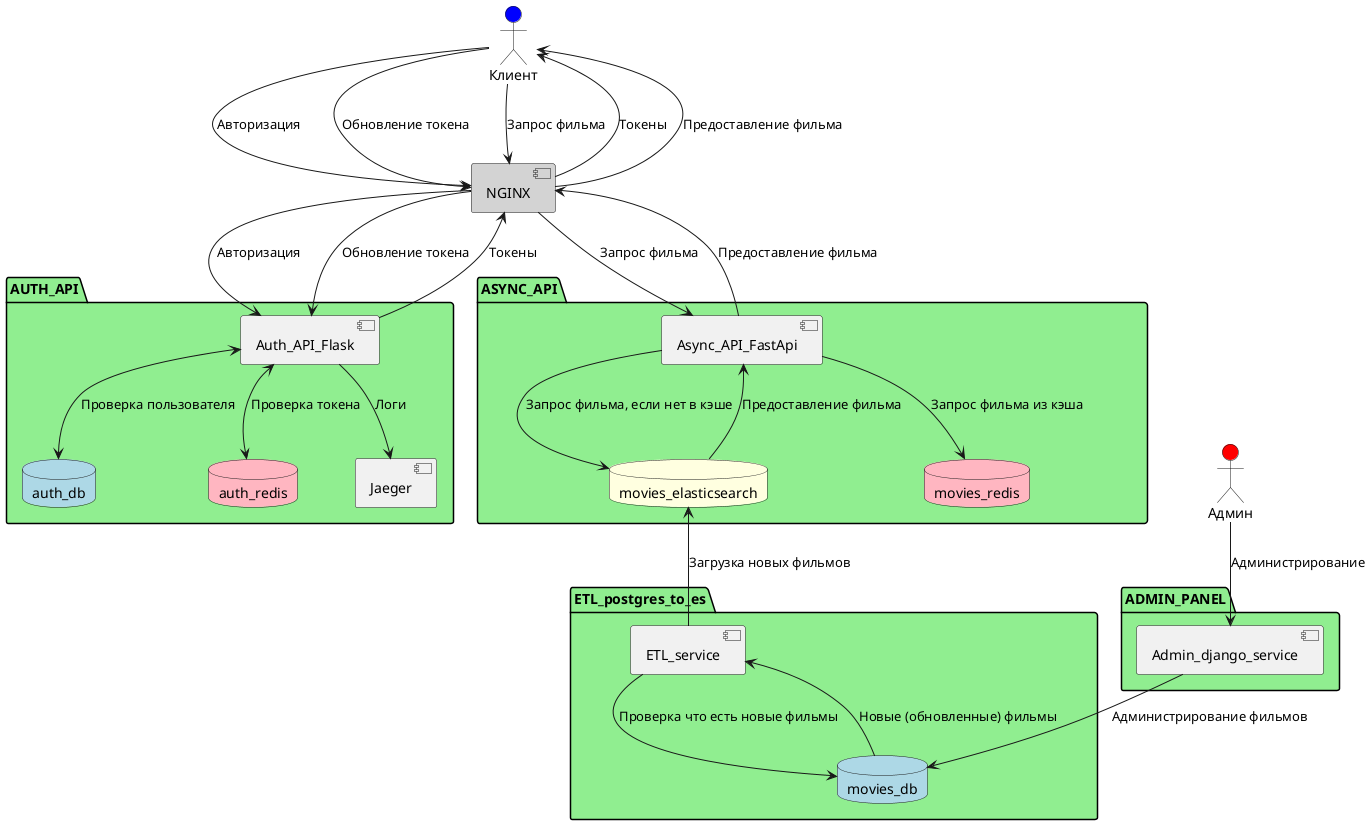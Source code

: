 @startuml
skinparam componentStyle uml2
skinparam PackageBackgroundColor LightGreen
actor Клиент as Client #Blue
actor Админ as Admin #Red

component NGINX #LightGrey


package ADMIN_PANEL {
    component Admin_django_service
}

package AUTH_API {
    component Auth_API_Flask
    database auth_db #LightBlue
    database auth_redis #LightPink
    component Jaeger
}

package ASYNC_API {
    component Async_API_FastApi
    database movies_redis #LightPink
    database movies_elasticsearch #LightYellow
}

package ETL_postgres_to_es {
    component ETL_service
    database movies_db #LightBlue
}


Admin_django_service-->movies_db: Администрирование фильмов
Admin-->Admin_django_service: Администрирование

ETL_service-->movies_db: Проверка что есть новые фильмы
ETL_service<--movies_db: Новые (обновленные) фильмы
ETL_service-up->movies_elasticsearch: Загрузка новых фильмов

Client-->NGINX: Авторизация
Client-->NGINX: Обновление токена
NGINX-->Auth_API_Flask: Авторизация
NGINX-->Auth_API_Flask: Обновление токена
Auth_API_Flask<-->auth_redis: Проверка токена
Auth_API_Flask<-->auth_db: Проверка пользователя
Auth_API_Flask-->NGINX: Токены
NGINX-->Client: Токены
Auth_API_Flask-->Jaeger: Логи
'Admin<-->Auth_API_Flask: Адмминистрирование ролей и прав

Client-->NGINX: Запрос фильма
NGINX-->Async_API_FastApi: Запрос фильма
Async_API_FastApi-->movies_redis: Запрос фильма из кэша
Async_API_FastApi-->movies_elasticsearch: Запрос фильма, если нет в кэше
Async_API_FastApi<--movies_elasticsearch: Предоставление фильма
Async_API_FastApi-->NGINX: Предоставление фильма
NGINX-->Client: Предоставление фильма


@enduml